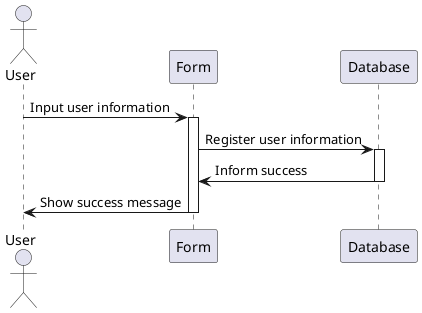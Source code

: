 @startuml

actor User

User -> Form : Input user information
activate Form
Form -> Database : Register user information
activate Database
Form <- Database : Inform success
deactivate Database
User <- Form : Show success message
deactivate Form


@enduml